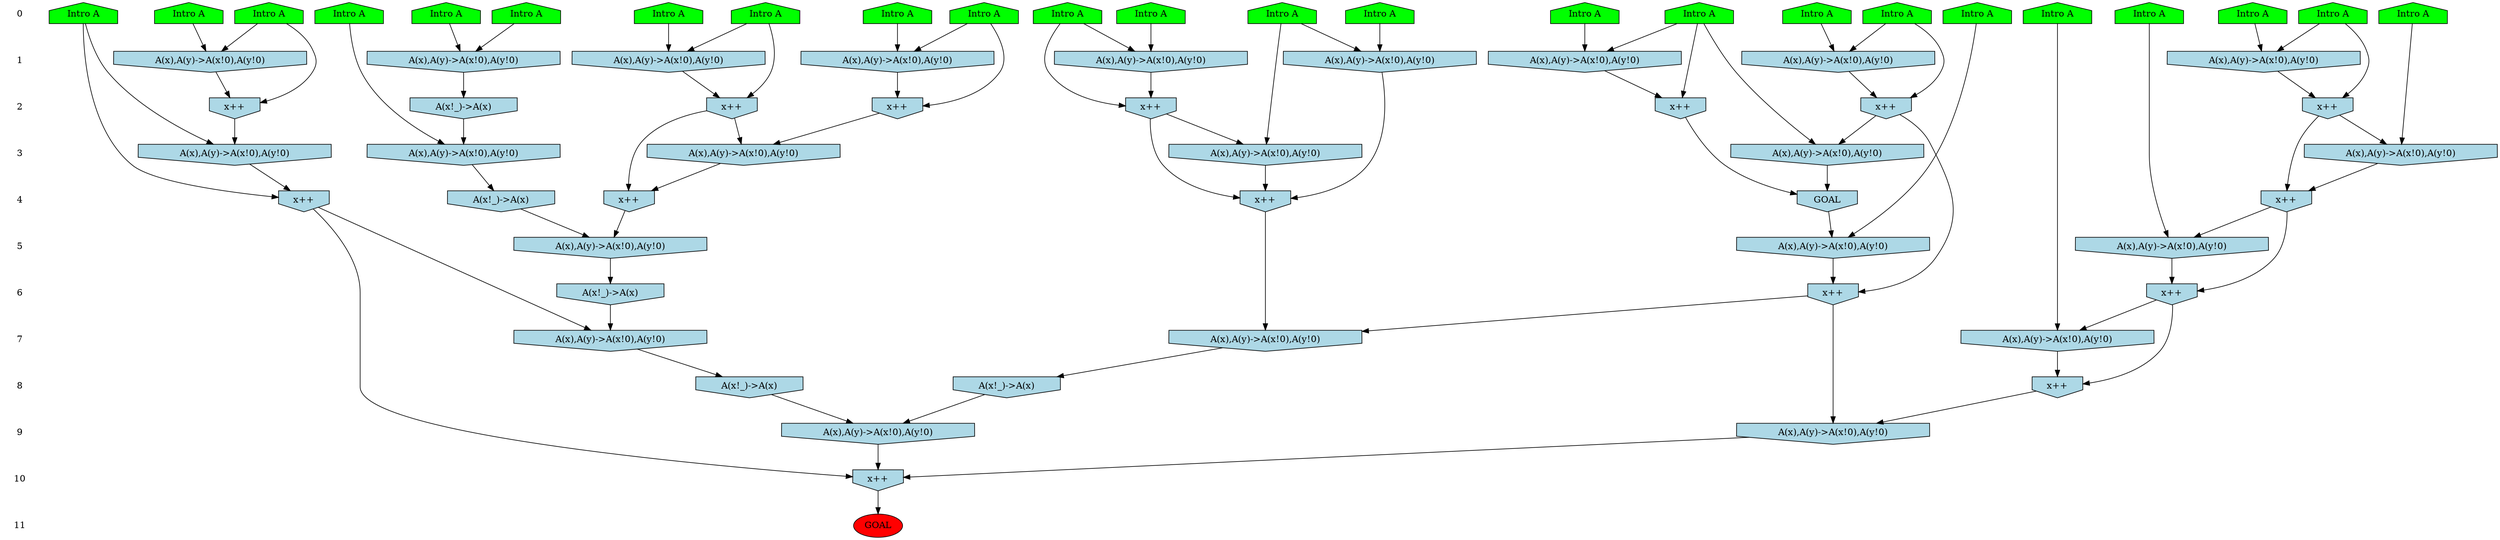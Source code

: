 /* Compression of 1 causal flows obtained in average at 3.066939E+00 t.u */
/* Compressed causal flows were: [1002] */
digraph G{
 ranksep=.5 ; 
{ rank = same ; "0" [shape=plaintext] ; node_1 [label ="Intro A", shape=house, style=filled, fillcolor=green] ;
node_2 [label ="Intro A", shape=house, style=filled, fillcolor=green] ;
node_3 [label ="Intro A", shape=house, style=filled, fillcolor=green] ;
node_4 [label ="Intro A", shape=house, style=filled, fillcolor=green] ;
node_5 [label ="Intro A", shape=house, style=filled, fillcolor=green] ;
node_6 [label ="Intro A", shape=house, style=filled, fillcolor=green] ;
node_7 [label ="Intro A", shape=house, style=filled, fillcolor=green] ;
node_8 [label ="Intro A", shape=house, style=filled, fillcolor=green] ;
node_9 [label ="Intro A", shape=house, style=filled, fillcolor=green] ;
node_10 [label ="Intro A", shape=house, style=filled, fillcolor=green] ;
node_11 [label ="Intro A", shape=house, style=filled, fillcolor=green] ;
node_12 [label ="Intro A", shape=house, style=filled, fillcolor=green] ;
node_13 [label ="Intro A", shape=house, style=filled, fillcolor=green] ;
node_14 [label ="Intro A", shape=house, style=filled, fillcolor=green] ;
node_15 [label ="Intro A", shape=house, style=filled, fillcolor=green] ;
node_16 [label ="Intro A", shape=house, style=filled, fillcolor=green] ;
node_17 [label ="Intro A", shape=house, style=filled, fillcolor=green] ;
node_18 [label ="Intro A", shape=house, style=filled, fillcolor=green] ;
node_19 [label ="Intro A", shape=house, style=filled, fillcolor=green] ;
node_20 [label ="Intro A", shape=house, style=filled, fillcolor=green] ;
node_21 [label ="Intro A", shape=house, style=filled, fillcolor=green] ;
node_22 [label ="Intro A", shape=house, style=filled, fillcolor=green] ;
node_23 [label ="Intro A", shape=house, style=filled, fillcolor=green] ;
node_24 [label ="Intro A", shape=house, style=filled, fillcolor=green] ;
}
{ rank = same ; "1" [shape=plaintext] ; node_25 [label="A(x),A(y)->A(x!0),A(y!0)", shape=invhouse, style=filled, fillcolor = lightblue] ;
node_26 [label="A(x),A(y)->A(x!0),A(y!0)", shape=invhouse, style=filled, fillcolor = lightblue] ;
node_28 [label="A(x),A(y)->A(x!0),A(y!0)", shape=invhouse, style=filled, fillcolor = lightblue] ;
node_29 [label="A(x),A(y)->A(x!0),A(y!0)", shape=invhouse, style=filled, fillcolor = lightblue] ;
node_31 [label="A(x),A(y)->A(x!0),A(y!0)", shape=invhouse, style=filled, fillcolor = lightblue] ;
node_32 [label="A(x),A(y)->A(x!0),A(y!0)", shape=invhouse, style=filled, fillcolor = lightblue] ;
node_33 [label="A(x),A(y)->A(x!0),A(y!0)", shape=invhouse, style=filled, fillcolor = lightblue] ;
node_42 [label="A(x),A(y)->A(x!0),A(y!0)", shape=invhouse, style=filled, fillcolor = lightblue] ;
node_44 [label="A(x),A(y)->A(x!0),A(y!0)", shape=invhouse, style=filled, fillcolor = lightblue] ;
}
{ rank = same ; "2" [shape=plaintext] ; node_27 [label="x++", shape=invhouse, style=filled, fillcolor = lightblue] ;
node_30 [label="x++", shape=invhouse, style=filled, fillcolor = lightblue] ;
node_34 [label="x++", shape=invhouse, style=filled, fillcolor = lightblue] ;
node_35 [label="x++", shape=invhouse, style=filled, fillcolor = lightblue] ;
node_36 [label="x++", shape=invhouse, style=filled, fillcolor = lightblue] ;
node_37 [label="A(x!_)->A(x)", shape=invhouse, style=filled, fillcolor = lightblue] ;
node_43 [label="x++", shape=invhouse, style=filled, fillcolor = lightblue] ;
node_45 [label="x++", shape=invhouse, style=filled, fillcolor = lightblue] ;
}
{ rank = same ; "3" [shape=plaintext] ; node_38 [label="A(x),A(y)->A(x!0),A(y!0)", shape=invhouse, style=filled, fillcolor = lightblue] ;
node_39 [label="A(x),A(y)->A(x!0),A(y!0)", shape=invhouse, style=filled, fillcolor = lightblue] ;
node_40 [label="A(x),A(y)->A(x!0),A(y!0)", shape=invhouse, style=filled, fillcolor = lightblue] ;
node_48 [label="A(x),A(y)->A(x!0),A(y!0)", shape=invhouse, style=filled, fillcolor = lightblue] ;
node_50 [label="A(x),A(y)->A(x!0),A(y!0)", shape=invhouse, style=filled, fillcolor = lightblue] ;
node_51 [label="A(x),A(y)->A(x!0),A(y!0)", shape=invhouse, style=filled, fillcolor = lightblue] ;
}
{ rank = same ; "4" [shape=plaintext] ; node_41 [label="x++", shape=invhouse, style=filled, fillcolor = lightblue] ;
node_46 [label="x++", shape=invhouse, style=filled, fillcolor = lightblue] ;
node_47 [label="A(x!_)->A(x)", shape=invhouse, style=filled, fillcolor = lightblue] ;
node_49 [label="x++", shape=invhouse, style=filled, fillcolor = lightblue] ;
node_53 [label="GOAL", shape=invhouse, style=filled, fillcolor = lightblue] ;
node_54 [label="x++", shape=invhouse, style=filled, fillcolor = lightblue] ;
}
{ rank = same ; "5" [shape=plaintext] ; node_52 [label="A(x),A(y)->A(x!0),A(y!0)", shape=invhouse, style=filled, fillcolor = lightblue] ;
node_56 [label="A(x),A(y)->A(x!0),A(y!0)", shape=invhouse, style=filled, fillcolor = lightblue] ;
node_59 [label="A(x),A(y)->A(x!0),A(y!0)", shape=invhouse, style=filled, fillcolor = lightblue] ;
}
{ rank = same ; "6" [shape=plaintext] ; node_55 [label="A(x!_)->A(x)", shape=invhouse, style=filled, fillcolor = lightblue] ;
node_57 [label="x++", shape=invhouse, style=filled, fillcolor = lightblue] ;
node_60 [label="x++", shape=invhouse, style=filled, fillcolor = lightblue] ;
}
{ rank = same ; "7" [shape=plaintext] ; node_58 [label="A(x),A(y)->A(x!0),A(y!0)", shape=invhouse, style=filled, fillcolor = lightblue] ;
node_62 [label="A(x),A(y)->A(x!0),A(y!0)", shape=invhouse, style=filled, fillcolor = lightblue] ;
node_63 [label="A(x),A(y)->A(x!0),A(y!0)", shape=invhouse, style=filled, fillcolor = lightblue] ;
}
{ rank = same ; "8" [shape=plaintext] ; node_61 [label="A(x!_)->A(x)", shape=invhouse, style=filled, fillcolor = lightblue] ;
node_64 [label="x++", shape=invhouse, style=filled, fillcolor = lightblue] ;
node_65 [label="A(x!_)->A(x)", shape=invhouse, style=filled, fillcolor = lightblue] ;
}
{ rank = same ; "9" [shape=plaintext] ; node_66 [label="A(x),A(y)->A(x!0),A(y!0)", shape=invhouse, style=filled, fillcolor = lightblue] ;
node_67 [label="A(x),A(y)->A(x!0),A(y!0)", shape=invhouse, style=filled, fillcolor = lightblue] ;
}
{ rank = same ; "10" [shape=plaintext] ; node_68 [label="x++", shape=invhouse, style=filled, fillcolor = lightblue] ;
}
{ rank = same ; "11" [shape=plaintext] ; node_69 [label ="GOAL", style=filled, fillcolor=red] ;
}
"0" -> "1" [style="invis"]; 
"1" -> "2" [style="invis"]; 
"2" -> "3" [style="invis"]; 
"3" -> "4" [style="invis"]; 
"4" -> "5" [style="invis"]; 
"5" -> "6" [style="invis"]; 
"6" -> "7" [style="invis"]; 
"7" -> "8" [style="invis"]; 
"8" -> "9" [style="invis"]; 
"9" -> "10" [style="invis"]; 
"10" -> "11" [style="invis"]; 
node_7 -> node_25
node_8 -> node_25
node_14 -> node_26
node_15 -> node_26
node_8 -> node_27
node_25 -> node_27
node_19 -> node_28
node_21 -> node_28
node_3 -> node_29
node_22 -> node_29
node_21 -> node_30
node_28 -> node_30
node_20 -> node_31
node_24 -> node_31
node_9 -> node_32
node_18 -> node_32
node_4 -> node_33
node_16 -> node_33
node_9 -> node_34
node_32 -> node_34
node_16 -> node_35
node_33 -> node_35
node_22 -> node_36
node_29 -> node_36
node_31 -> node_37
node_30 -> node_38
node_34 -> node_38
node_23 -> node_39
node_27 -> node_39
node_11 -> node_40
node_37 -> node_40
node_30 -> node_41
node_38 -> node_41
node_17 -> node_42
node_23 -> node_42
node_14 -> node_43
node_26 -> node_43
node_2 -> node_44
node_6 -> node_44
node_6 -> node_45
node_44 -> node_45
node_27 -> node_46
node_39 -> node_46
node_42 -> node_46
node_40 -> node_47
node_12 -> node_48
node_35 -> node_48
node_35 -> node_49
node_48 -> node_49
node_14 -> node_50
node_36 -> node_50
node_1 -> node_51
node_45 -> node_51
node_41 -> node_52
node_47 -> node_52
node_43 -> node_53
node_50 -> node_53
node_1 -> node_54
node_51 -> node_54
node_52 -> node_55
node_10 -> node_56
node_53 -> node_56
node_36 -> node_57
node_56 -> node_57
node_46 -> node_58
node_57 -> node_58
node_13 -> node_59
node_49 -> node_59
node_49 -> node_60
node_59 -> node_60
node_58 -> node_61
node_54 -> node_62
node_55 -> node_62
node_5 -> node_63
node_60 -> node_63
node_60 -> node_64
node_63 -> node_64
node_62 -> node_65
node_61 -> node_66
node_65 -> node_66
node_57 -> node_67
node_64 -> node_67
node_54 -> node_68
node_66 -> node_68
node_67 -> node_68
node_68 -> node_69
}
/*
 Dot generation time: 0.000000
*/